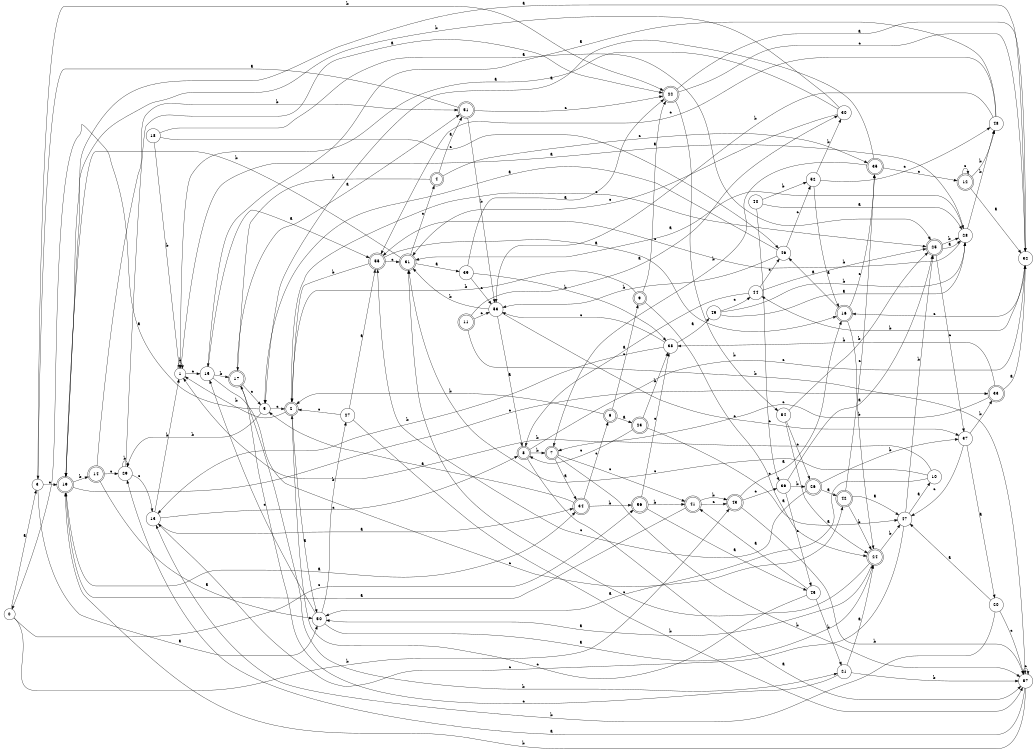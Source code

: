 digraph n47_9 {
__start0 [label="" shape="none"];

rankdir=LR;
size="8,5";

s0 [style="filled", color="black", fillcolor="white" shape="circle", label="0"];
s1 [style="filled", color="black", fillcolor="white" shape="circle", label="1"];
s2 [style="rounded,filled", color="black", fillcolor="white" shape="doublecircle", label="2"];
s3 [style="filled", color="black", fillcolor="white" shape="circle", label="3"];
s4 [style="rounded,filled", color="black", fillcolor="white" shape="doublecircle", label="4"];
s5 [style="filled", color="black", fillcolor="white" shape="circle", label="5"];
s6 [style="rounded,filled", color="black", fillcolor="white" shape="doublecircle", label="6"];
s7 [style="rounded,filled", color="black", fillcolor="white" shape="doublecircle", label="7"];
s8 [style="rounded,filled", color="black", fillcolor="white" shape="doublecircle", label="8"];
s9 [style="rounded,filled", color="black", fillcolor="white" shape="doublecircle", label="9"];
s10 [style="filled", color="black", fillcolor="white" shape="circle", label="10"];
s11 [style="rounded,filled", color="black", fillcolor="white" shape="doublecircle", label="11"];
s12 [style="rounded,filled", color="black", fillcolor="white" shape="doublecircle", label="12"];
s13 [style="filled", color="black", fillcolor="white" shape="circle", label="13"];
s14 [style="rounded,filled", color="black", fillcolor="white" shape="doublecircle", label="14"];
s15 [style="filled", color="black", fillcolor="white" shape="circle", label="15"];
s16 [style="rounded,filled", color="black", fillcolor="white" shape="doublecircle", label="16"];
s17 [style="rounded,filled", color="black", fillcolor="white" shape="doublecircle", label="17"];
s18 [style="filled", color="black", fillcolor="white" shape="circle", label="18"];
s19 [style="rounded,filled", color="black", fillcolor="white" shape="doublecircle", label="19"];
s20 [style="filled", color="black", fillcolor="white" shape="circle", label="20"];
s21 [style="filled", color="black", fillcolor="white" shape="circle", label="21"];
s22 [style="rounded,filled", color="black", fillcolor="white" shape="doublecircle", label="22"];
s23 [style="rounded,filled", color="black", fillcolor="white" shape="doublecircle", label="23"];
s24 [style="rounded,filled", color="black", fillcolor="white" shape="doublecircle", label="24"];
s25 [style="rounded,filled", color="black", fillcolor="white" shape="doublecircle", label="25"];
s26 [style="rounded,filled", color="black", fillcolor="white" shape="doublecircle", label="26"];
s27 [style="filled", color="black", fillcolor="white" shape="circle", label="27"];
s28 [style="filled", color="black", fillcolor="white" shape="circle", label="28"];
s29 [style="filled", color="black", fillcolor="white" shape="circle", label="29"];
s30 [style="filled", color="black", fillcolor="white" shape="circle", label="30"];
s31 [style="rounded,filled", color="black", fillcolor="white" shape="doublecircle", label="31"];
s32 [style="filled", color="black", fillcolor="white" shape="circle", label="32"];
s33 [style="rounded,filled", color="black", fillcolor="white" shape="doublecircle", label="33"];
s34 [style="rounded,filled", color="black", fillcolor="white" shape="doublecircle", label="34"];
s35 [style="rounded,filled", color="black", fillcolor="white" shape="doublecircle", label="35"];
s36 [style="filled", color="black", fillcolor="white" shape="circle", label="36"];
s37 [style="filled", color="black", fillcolor="white" shape="circle", label="37"];
s38 [style="filled", color="black", fillcolor="white" shape="circle", label="38"];
s39 [style="filled", color="black", fillcolor="white" shape="circle", label="39"];
s40 [style="filled", color="black", fillcolor="white" shape="circle", label="40"];
s41 [style="rounded,filled", color="black", fillcolor="white" shape="doublecircle", label="41"];
s42 [style="rounded,filled", color="black", fillcolor="white" shape="doublecircle", label="42"];
s43 [style="rounded,filled", color="black", fillcolor="white" shape="doublecircle", label="43"];
s44 [style="filled", color="black", fillcolor="white" shape="circle", label="44"];
s45 [style="filled", color="black", fillcolor="white" shape="circle", label="45"];
s46 [style="filled", color="black", fillcolor="white" shape="circle", label="46"];
s47 [style="filled", color="black", fillcolor="white" shape="circle", label="47"];
s48 [style="filled", color="black", fillcolor="white" shape="circle", label="48"];
s49 [style="filled", color="black", fillcolor="white" shape="circle", label="49"];
s50 [style="filled", color="black", fillcolor="white" shape="circle", label="50"];
s51 [style="rounded,filled", color="black", fillcolor="white" shape="doublecircle", label="51"];
s52 [style="filled", color="black", fillcolor="white" shape="circle", label="52"];
s53 [style="filled", color="black", fillcolor="white" shape="circle", label="53"];
s54 [style="filled", color="black", fillcolor="white" shape="circle", label="54"];
s55 [style="rounded,filled", color="black", fillcolor="white" shape="doublecircle", label="55"];
s56 [style="rounded,filled", color="black", fillcolor="white" shape="doublecircle", label="56"];
s57 [style="filled", color="black", fillcolor="white" shape="circle", label="57"];
s0 -> s3 [label="a"];
s0 -> s43 [label="b"];
s0 -> s56 [label="c"];
s1 -> s28 [label="a"];
s1 -> s1 [label="b"];
s1 -> s15 [label="c"];
s2 -> s50 [label="a"];
s2 -> s1 [label="b"];
s2 -> s25 [label="c"];
s3 -> s50 [label="a"];
s3 -> s22 [label="b"];
s3 -> s19 [label="c"];
s4 -> s51 [label="a"];
s4 -> s17 [label="b"];
s4 -> s35 [label="c"];
s5 -> s0 [label="a"];
s5 -> s29 [label="b"];
s5 -> s2 [label="c"];
s6 -> s23 [label="a"];
s6 -> s2 [label="b"];
s6 -> s9 [label="c"];
s7 -> s34 [label="a"];
s7 -> s57 [label="b"];
s7 -> s41 [label="c"];
s8 -> s57 [label="a"];
s8 -> s7 [label="b"];
s8 -> s32 [label="c"];
s9 -> s22 [label="a"];
s9 -> s2 [label="b"];
s9 -> s24 [label="c"];
s10 -> s50 [label="a"];
s10 -> s1 [label="b"];
s10 -> s31 [label="c"];
s11 -> s30 [label="a"];
s11 -> s57 [label="b"];
s11 -> s53 [label="c"];
s12 -> s32 [label="a"];
s12 -> s48 [label="b"];
s12 -> s12 [label="c"];
s13 -> s34 [label="a"];
s13 -> s1 [label="b"];
s13 -> s8 [label="c"];
s14 -> s50 [label="a"];
s14 -> s51 [label="b"];
s14 -> s29 [label="c"];
s15 -> s55 [label="a"];
s15 -> s17 [label="b"];
s15 -> s42 [label="c"];
s16 -> s46 [label="a"];
s16 -> s24 [label="b"];
s16 -> s35 [label="c"];
s17 -> s51 [label="a"];
s17 -> s21 [label="b"];
s17 -> s5 [label="c"];
s18 -> s25 [label="a"];
s18 -> s1 [label="b"];
s18 -> s46 [label="c"];
s19 -> s34 [label="a"];
s19 -> s14 [label="b"];
s19 -> s33 [label="c"];
s20 -> s47 [label="a"];
s20 -> s13 [label="b"];
s20 -> s57 [label="c"];
s21 -> s24 [label="a"];
s21 -> s57 [label="b"];
s21 -> s17 [label="c"];
s22 -> s32 [label="a"];
s22 -> s54 [label="b"];
s22 -> s32 [label="c"];
s23 -> s47 [label="a"];
s23 -> s38 [label="b"];
s23 -> s8 [label="c"];
s24 -> s50 [label="a"];
s24 -> s47 [label="b"];
s24 -> s31 [label="c"];
s25 -> s28 [label="a"];
s25 -> s28 [label="b"];
s25 -> s37 [label="c"];
s26 -> s42 [label="a"];
s26 -> s37 [label="b"];
s26 -> s55 [label="c"];
s27 -> s55 [label="a"];
s27 -> s57 [label="b"];
s27 -> s2 [label="c"];
s28 -> s31 [label="a"];
s28 -> s48 [label="b"];
s28 -> s55 [label="c"];
s29 -> s22 [label="a"];
s29 -> s29 [label="b"];
s29 -> s13 [label="c"];
s30 -> s1 [label="a"];
s30 -> s19 [label="b"];
s30 -> s31 [label="c"];
s31 -> s39 [label="a"];
s31 -> s19 [label="b"];
s31 -> s4 [label="c"];
s32 -> s19 [label="a"];
s32 -> s44 [label="b"];
s32 -> s16 [label="c"];
s33 -> s32 [label="a"];
s33 -> s38 [label="b"];
s33 -> s7 [label="c"];
s34 -> s5 [label="a"];
s34 -> s56 [label="b"];
s34 -> s6 [label="c"];
s35 -> s5 [label="a"];
s35 -> s7 [label="b"];
s35 -> s12 [label="c"];
s36 -> s25 [label="a"];
s36 -> s26 [label="b"];
s36 -> s45 [label="c"];
s37 -> s20 [label="a"];
s37 -> s33 [label="b"];
s37 -> s47 [label="c"];
s38 -> s49 [label="a"];
s38 -> s13 [label="b"];
s38 -> s53 [label="c"];
s39 -> s22 [label="a"];
s39 -> s38 [label="b"];
s39 -> s53 [label="c"];
s40 -> s28 [label="a"];
s40 -> s52 [label="b"];
s40 -> s36 [label="c"];
s41 -> s19 [label="a"];
s41 -> s43 [label="b"];
s41 -> s43 [label="c"];
s42 -> s47 [label="a"];
s42 -> s24 [label="b"];
s42 -> s35 [label="c"];
s43 -> s16 [label="a"];
s43 -> s57 [label="b"];
s43 -> s36 [label="c"];
s44 -> s8 [label="a"];
s44 -> s25 [label="b"];
s44 -> s46 [label="c"];
s45 -> s41 [label="a"];
s45 -> s21 [label="b"];
s45 -> s2 [label="c"];
s46 -> s5 [label="a"];
s46 -> s53 [label="b"];
s46 -> s52 [label="c"];
s47 -> s10 [label="a"];
s47 -> s25 [label="b"];
s47 -> s13 [label="c"];
s48 -> s15 [label="a"];
s48 -> s53 [label="b"];
s48 -> s55 [label="c"];
s49 -> s28 [label="a"];
s49 -> s28 [label="b"];
s49 -> s44 [label="c"];
s50 -> s24 [label="a"];
s50 -> s27 [label="b"];
s50 -> s15 [label="c"];
s51 -> s3 [label="a"];
s51 -> s53 [label="b"];
s51 -> s22 [label="c"];
s52 -> s16 [label="a"];
s52 -> s30 [label="b"];
s52 -> s48 [label="c"];
s53 -> s8 [label="a"];
s53 -> s31 [label="b"];
s53 -> s37 [label="c"];
s54 -> s24 [label="a"];
s54 -> s25 [label="b"];
s54 -> s26 [label="c"];
s55 -> s16 [label="a"];
s55 -> s2 [label="b"];
s55 -> s31 [label="c"];
s56 -> s45 [label="a"];
s56 -> s41 [label="b"];
s56 -> s38 [label="c"];
s57 -> s29 [label="a"];
s57 -> s19 [label="b"];
s57 -> s57 [label="c"];

}